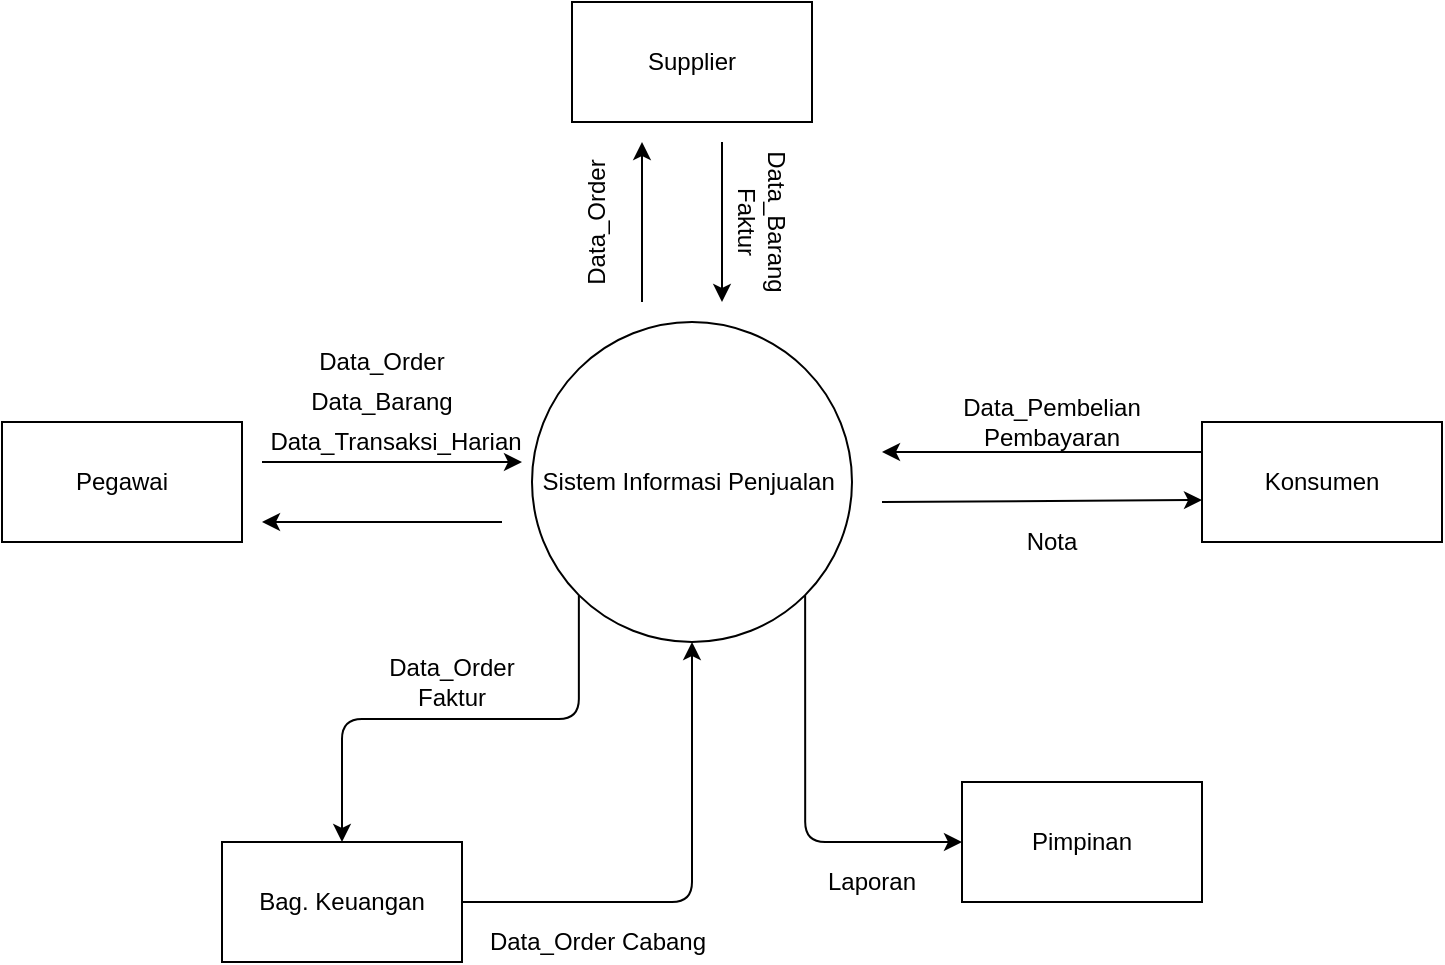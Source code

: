<mxfile version="13.0.2" type="github">
  <diagram id="1rgOeiETEAhu0-VzPS00" name="Page-1">
    <mxGraphModel dx="868" dy="492" grid="1" gridSize="10" guides="1" tooltips="1" connect="1" arrows="1" fold="1" page="1" pageScale="1" pageWidth="850" pageHeight="1100" math="0" shadow="0">
      <root>
        <mxCell id="0" />
        <mxCell id="1" parent="0" />
        <mxCell id="BIn400K-RRMsUNYQPyj5-1" value="Sistem Informasi Penjualan&amp;nbsp;" style="ellipse;whiteSpace=wrap;html=1;aspect=fixed;" vertex="1" parent="1">
          <mxGeometry x="345" y="170" width="160" height="160" as="geometry" />
        </mxCell>
        <mxCell id="BIn400K-RRMsUNYQPyj5-2" value="Pegawai" style="rounded=0;whiteSpace=wrap;html=1;" vertex="1" parent="1">
          <mxGeometry x="80" y="220" width="120" height="60" as="geometry" />
        </mxCell>
        <mxCell id="BIn400K-RRMsUNYQPyj5-3" value="Konsumen" style="rounded=0;whiteSpace=wrap;html=1;" vertex="1" parent="1">
          <mxGeometry x="680" y="220" width="120" height="60" as="geometry" />
        </mxCell>
        <mxCell id="BIn400K-RRMsUNYQPyj5-4" value="Bag. Keuangan" style="rounded=0;whiteSpace=wrap;html=1;" vertex="1" parent="1">
          <mxGeometry x="190" y="430" width="120" height="60" as="geometry" />
        </mxCell>
        <mxCell id="BIn400K-RRMsUNYQPyj5-5" value="Supplier" style="rounded=0;whiteSpace=wrap;html=1;" vertex="1" parent="1">
          <mxGeometry x="365" y="10" width="120" height="60" as="geometry" />
        </mxCell>
        <mxCell id="BIn400K-RRMsUNYQPyj5-6" value="Pimpinan" style="rounded=0;whiteSpace=wrap;html=1;" vertex="1" parent="1">
          <mxGeometry x="560" y="400" width="120" height="60" as="geometry" />
        </mxCell>
        <mxCell id="BIn400K-RRMsUNYQPyj5-9" value="" style="endArrow=classic;html=1;" edge="1" parent="1">
          <mxGeometry width="50" height="50" relative="1" as="geometry">
            <mxPoint x="400" y="160" as="sourcePoint" />
            <mxPoint x="400" y="80" as="targetPoint" />
          </mxGeometry>
        </mxCell>
        <mxCell id="BIn400K-RRMsUNYQPyj5-10" value="" style="endArrow=classic;html=1;" edge="1" parent="1">
          <mxGeometry width="50" height="50" relative="1" as="geometry">
            <mxPoint x="440" y="80" as="sourcePoint" />
            <mxPoint x="440" y="160" as="targetPoint" />
          </mxGeometry>
        </mxCell>
        <mxCell id="BIn400K-RRMsUNYQPyj5-11" value="" style="endArrow=classic;html=1;" edge="1" parent="1">
          <mxGeometry width="50" height="50" relative="1" as="geometry">
            <mxPoint x="210" y="240" as="sourcePoint" />
            <mxPoint x="340" y="240" as="targetPoint" />
          </mxGeometry>
        </mxCell>
        <mxCell id="BIn400K-RRMsUNYQPyj5-12" value="" style="endArrow=classic;html=1;" edge="1" parent="1">
          <mxGeometry width="50" height="50" relative="1" as="geometry">
            <mxPoint x="330" y="270" as="sourcePoint" />
            <mxPoint x="210" y="270" as="targetPoint" />
          </mxGeometry>
        </mxCell>
        <mxCell id="BIn400K-RRMsUNYQPyj5-13" value="" style="edgeStyle=elbowEdgeStyle;elbow=vertical;endArrow=classic;html=1;exitX=0;exitY=1;exitDx=0;exitDy=0;entryX=0.5;entryY=0;entryDx=0;entryDy=0;" edge="1" parent="1" source="BIn400K-RRMsUNYQPyj5-1" target="BIn400K-RRMsUNYQPyj5-4">
          <mxGeometry width="50" height="50" relative="1" as="geometry">
            <mxPoint x="300" y="410" as="sourcePoint" />
            <mxPoint x="350" y="360" as="targetPoint" />
          </mxGeometry>
        </mxCell>
        <mxCell id="BIn400K-RRMsUNYQPyj5-14" value="" style="edgeStyle=segmentEdgeStyle;endArrow=classic;html=1;exitX=1;exitY=0.5;exitDx=0;exitDy=0;entryX=0.5;entryY=1;entryDx=0;entryDy=0;" edge="1" parent="1" source="BIn400K-RRMsUNYQPyj5-4" target="BIn400K-RRMsUNYQPyj5-1">
          <mxGeometry width="50" height="50" relative="1" as="geometry">
            <mxPoint x="370" y="490" as="sourcePoint" />
            <mxPoint x="420" y="440" as="targetPoint" />
          </mxGeometry>
        </mxCell>
        <mxCell id="BIn400K-RRMsUNYQPyj5-15" value="" style="edgeStyle=segmentEdgeStyle;endArrow=classic;html=1;exitX=1;exitY=1;exitDx=0;exitDy=0;entryX=0;entryY=0.5;entryDx=0;entryDy=0;" edge="1" parent="1" source="BIn400K-RRMsUNYQPyj5-1" target="BIn400K-RRMsUNYQPyj5-6">
          <mxGeometry width="50" height="50" relative="1" as="geometry">
            <mxPoint x="420" y="450" as="sourcePoint" />
            <mxPoint x="470" y="400" as="targetPoint" />
            <Array as="points">
              <mxPoint x="482" y="430" />
            </Array>
          </mxGeometry>
        </mxCell>
        <mxCell id="BIn400K-RRMsUNYQPyj5-16" value="" style="endArrow=classic;html=1;exitX=0;exitY=0.25;exitDx=0;exitDy=0;" edge="1" parent="1" source="BIn400K-RRMsUNYQPyj5-3">
          <mxGeometry width="50" height="50" relative="1" as="geometry">
            <mxPoint x="570" y="250" as="sourcePoint" />
            <mxPoint x="520" y="235" as="targetPoint" />
          </mxGeometry>
        </mxCell>
        <mxCell id="BIn400K-RRMsUNYQPyj5-17" value="" style="endArrow=classic;html=1;entryX=0;entryY=0.65;entryDx=0;entryDy=0;entryPerimeter=0;" edge="1" parent="1" target="BIn400K-RRMsUNYQPyj5-3">
          <mxGeometry width="50" height="50" relative="1" as="geometry">
            <mxPoint x="520" y="260" as="sourcePoint" />
            <mxPoint x="610" y="260" as="targetPoint" />
          </mxGeometry>
        </mxCell>
        <mxCell id="BIn400K-RRMsUNYQPyj5-18" value="Data_Order" style="text;html=1;strokeColor=none;fillColor=none;align=center;verticalAlign=middle;whiteSpace=wrap;rounded=0;rotation=-90;" vertex="1" parent="1">
          <mxGeometry x="345" y="110" width="65" height="20" as="geometry" />
        </mxCell>
        <mxCell id="BIn400K-RRMsUNYQPyj5-19" value="Data_Barang Faktur&lt;br&gt;" style="text;html=1;strokeColor=none;fillColor=none;align=center;verticalAlign=middle;whiteSpace=wrap;rounded=0;rotation=90;" vertex="1" parent="1">
          <mxGeometry x="440" y="110" width="40" height="20" as="geometry" />
        </mxCell>
        <mxCell id="BIn400K-RRMsUNYQPyj5-22" value="Data_Order" style="text;html=1;strokeColor=none;fillColor=none;align=center;verticalAlign=middle;whiteSpace=wrap;rounded=0;" vertex="1" parent="1">
          <mxGeometry x="235" y="180" width="70" height="20" as="geometry" />
        </mxCell>
        <mxCell id="BIn400K-RRMsUNYQPyj5-23" value="Data_Barang" style="text;html=1;strokeColor=none;fillColor=none;align=center;verticalAlign=middle;whiteSpace=wrap;rounded=0;" vertex="1" parent="1">
          <mxGeometry x="230" y="200" width="80" height="20" as="geometry" />
        </mxCell>
        <mxCell id="BIn400K-RRMsUNYQPyj5-24" value="Data_Transaksi_Harian" style="text;html=1;strokeColor=none;fillColor=none;align=center;verticalAlign=middle;whiteSpace=wrap;rounded=0;" vertex="1" parent="1">
          <mxGeometry x="212.5" y="220" width="127.5" height="20" as="geometry" />
        </mxCell>
        <mxCell id="BIn400K-RRMsUNYQPyj5-25" value="Data_Order&lt;br&gt;Faktur" style="text;html=1;strokeColor=none;fillColor=none;align=center;verticalAlign=middle;whiteSpace=wrap;rounded=0;" vertex="1" parent="1">
          <mxGeometry x="270" y="340" width="70" height="20" as="geometry" />
        </mxCell>
        <mxCell id="BIn400K-RRMsUNYQPyj5-26" value="Data_Order Cabang" style="text;html=1;strokeColor=none;fillColor=none;align=center;verticalAlign=middle;whiteSpace=wrap;rounded=0;" vertex="1" parent="1">
          <mxGeometry x="302.5" y="470" width="150" height="20" as="geometry" />
        </mxCell>
        <mxCell id="BIn400K-RRMsUNYQPyj5-28" value="Laporan" style="text;html=1;strokeColor=none;fillColor=none;align=center;verticalAlign=middle;whiteSpace=wrap;rounded=0;" vertex="1" parent="1">
          <mxGeometry x="480" y="440" width="70" height="20" as="geometry" />
        </mxCell>
        <mxCell id="BIn400K-RRMsUNYQPyj5-29" value="Nota" style="text;html=1;strokeColor=none;fillColor=none;align=center;verticalAlign=middle;whiteSpace=wrap;rounded=0;" vertex="1" parent="1">
          <mxGeometry x="570" y="270" width="70" height="20" as="geometry" />
        </mxCell>
        <mxCell id="BIn400K-RRMsUNYQPyj5-30" value="Data_Pembelian Pembayaran" style="text;html=1;strokeColor=none;fillColor=none;align=center;verticalAlign=middle;whiteSpace=wrap;rounded=0;rotation=0;" vertex="1" parent="1">
          <mxGeometry x="585" y="210" width="40" height="20" as="geometry" />
        </mxCell>
      </root>
    </mxGraphModel>
  </diagram>
</mxfile>
